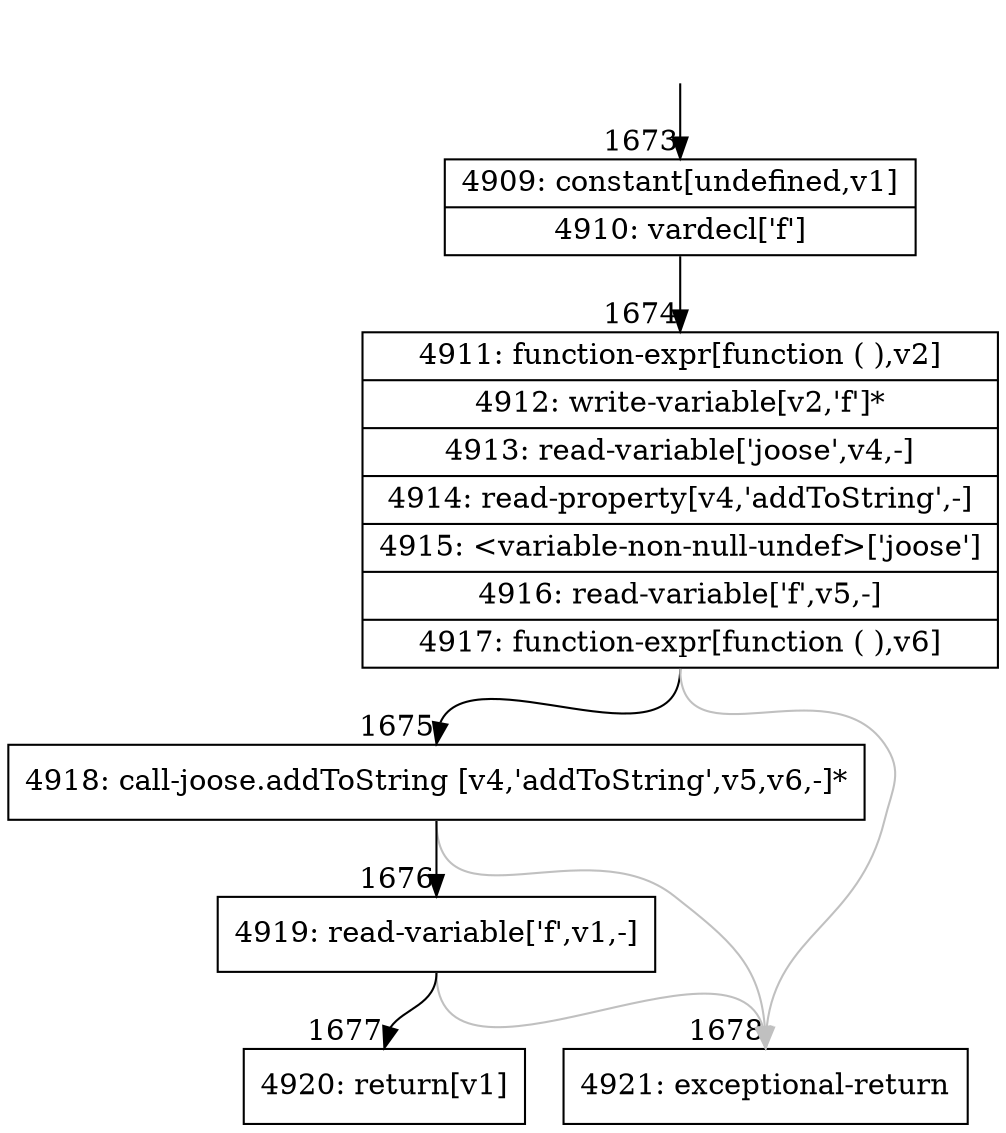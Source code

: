 digraph {
rankdir="TD"
BB_entry197[shape=none,label=""];
BB_entry197 -> BB1673 [tailport=s, headport=n, headlabel="    1673"]
BB1673 [shape=record label="{4909: constant[undefined,v1]|4910: vardecl['f']}" ] 
BB1673 -> BB1674 [tailport=s, headport=n, headlabel="      1674"]
BB1674 [shape=record label="{4911: function-expr[function ( ),v2]|4912: write-variable[v2,'f']*|4913: read-variable['joose',v4,-]|4914: read-property[v4,'addToString',-]|4915: \<variable-non-null-undef\>['joose']|4916: read-variable['f',v5,-]|4917: function-expr[function ( ),v6]}" ] 
BB1674 -> BB1675 [tailport=s, headport=n, headlabel="      1675"]
BB1674 -> BB1678 [tailport=s, headport=n, color=gray, headlabel="      1678"]
BB1675 [shape=record label="{4918: call-joose.addToString [v4,'addToString',v5,v6,-]*}" ] 
BB1675 -> BB1676 [tailport=s, headport=n, headlabel="      1676"]
BB1675 -> BB1678 [tailport=s, headport=n, color=gray]
BB1676 [shape=record label="{4919: read-variable['f',v1,-]}" ] 
BB1676 -> BB1677 [tailport=s, headport=n, headlabel="      1677"]
BB1676 -> BB1678 [tailport=s, headport=n, color=gray]
BB1677 [shape=record label="{4920: return[v1]}" ] 
BB1678 [shape=record label="{4921: exceptional-return}" ] 
//#$~ 1939
}
